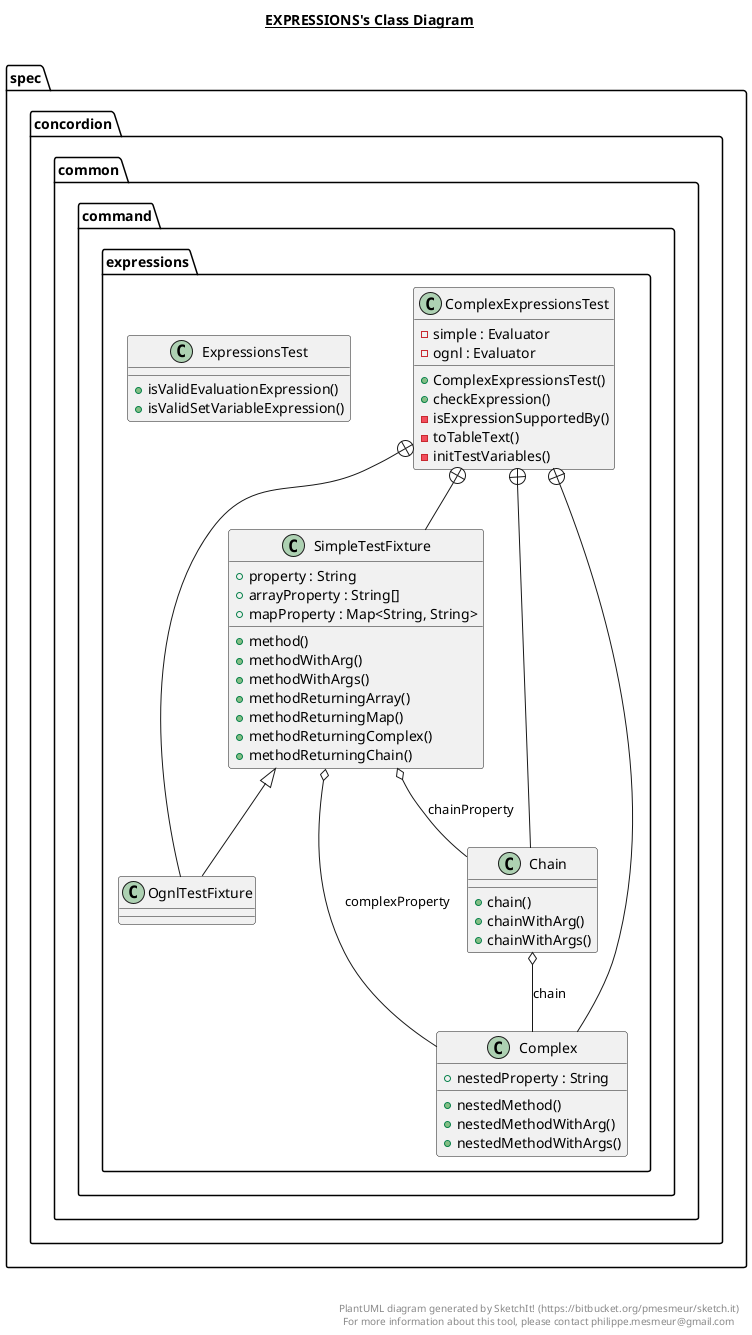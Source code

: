 @startuml

title __EXPRESSIONS's Class Diagram__\n

  package spec.concordion {
    package spec.concordion.common.command {
      package spec.concordion.common.command.expressions {
        class ComplexExpressionsTest {
            - simple : Evaluator
            - ognl : Evaluator
            + ComplexExpressionsTest()
            + checkExpression()
            - isExpressionSupportedBy()
            - toTableText()
            - initTestVariables()
        }
      }
    }
  }
  

  package spec.concordion {
    package spec.concordion.common.command {
      package spec.concordion.common.command.expressions {
        class SimpleTestFixture {
            + property : String
            + arrayProperty : String[]
            + mapProperty : Map<String, String>
            + method()
            + methodWithArg()
            + methodWithArgs()
            + methodReturningArray()
            + methodReturningMap()
            + methodReturningComplex()
            + methodReturningChain()
        }
      }
    }
  }
  

  package spec.concordion {
    package spec.concordion.common.command {
      package spec.concordion.common.command.expressions {
        class OgnlTestFixture {
        }
      }
    }
  }
  

  package spec.concordion {
    package spec.concordion.common.command {
      package spec.concordion.common.command.expressions {
        class Complex {
            + nestedProperty : String
            + nestedMethod()
            + nestedMethodWithArg()
            + nestedMethodWithArgs()
        }
      }
    }
  }
  

  package spec.concordion {
    package spec.concordion.common.command {
      package spec.concordion.common.command.expressions {
        class Chain {
            + chain()
            + chainWithArg()
            + chainWithArgs()
        }
      }
    }
  }
  

  package spec.concordion {
    package spec.concordion.common.command {
      package spec.concordion.common.command.expressions {
        class ExpressionsTest {
            + isValidEvaluationExpression()
            + isValidSetVariableExpression()
        }
      }
    }
  }
  

  ComplexExpressionsTest +-down- SimpleTestFixture
  ComplexExpressionsTest +-down- OgnlTestFixture
  ComplexExpressionsTest +-down- Complex
  ComplexExpressionsTest +-down- Chain
  SimpleTestFixture o-- Complex : complexProperty
  SimpleTestFixture o-- Chain : chainProperty
  OgnlTestFixture -up-|> SimpleTestFixture
  Chain o-- Complex : chain


right footer


PlantUML diagram generated by SketchIt! (https://bitbucket.org/pmesmeur/sketch.it)
For more information about this tool, please contact philippe.mesmeur@gmail.com
endfooter

@enduml
